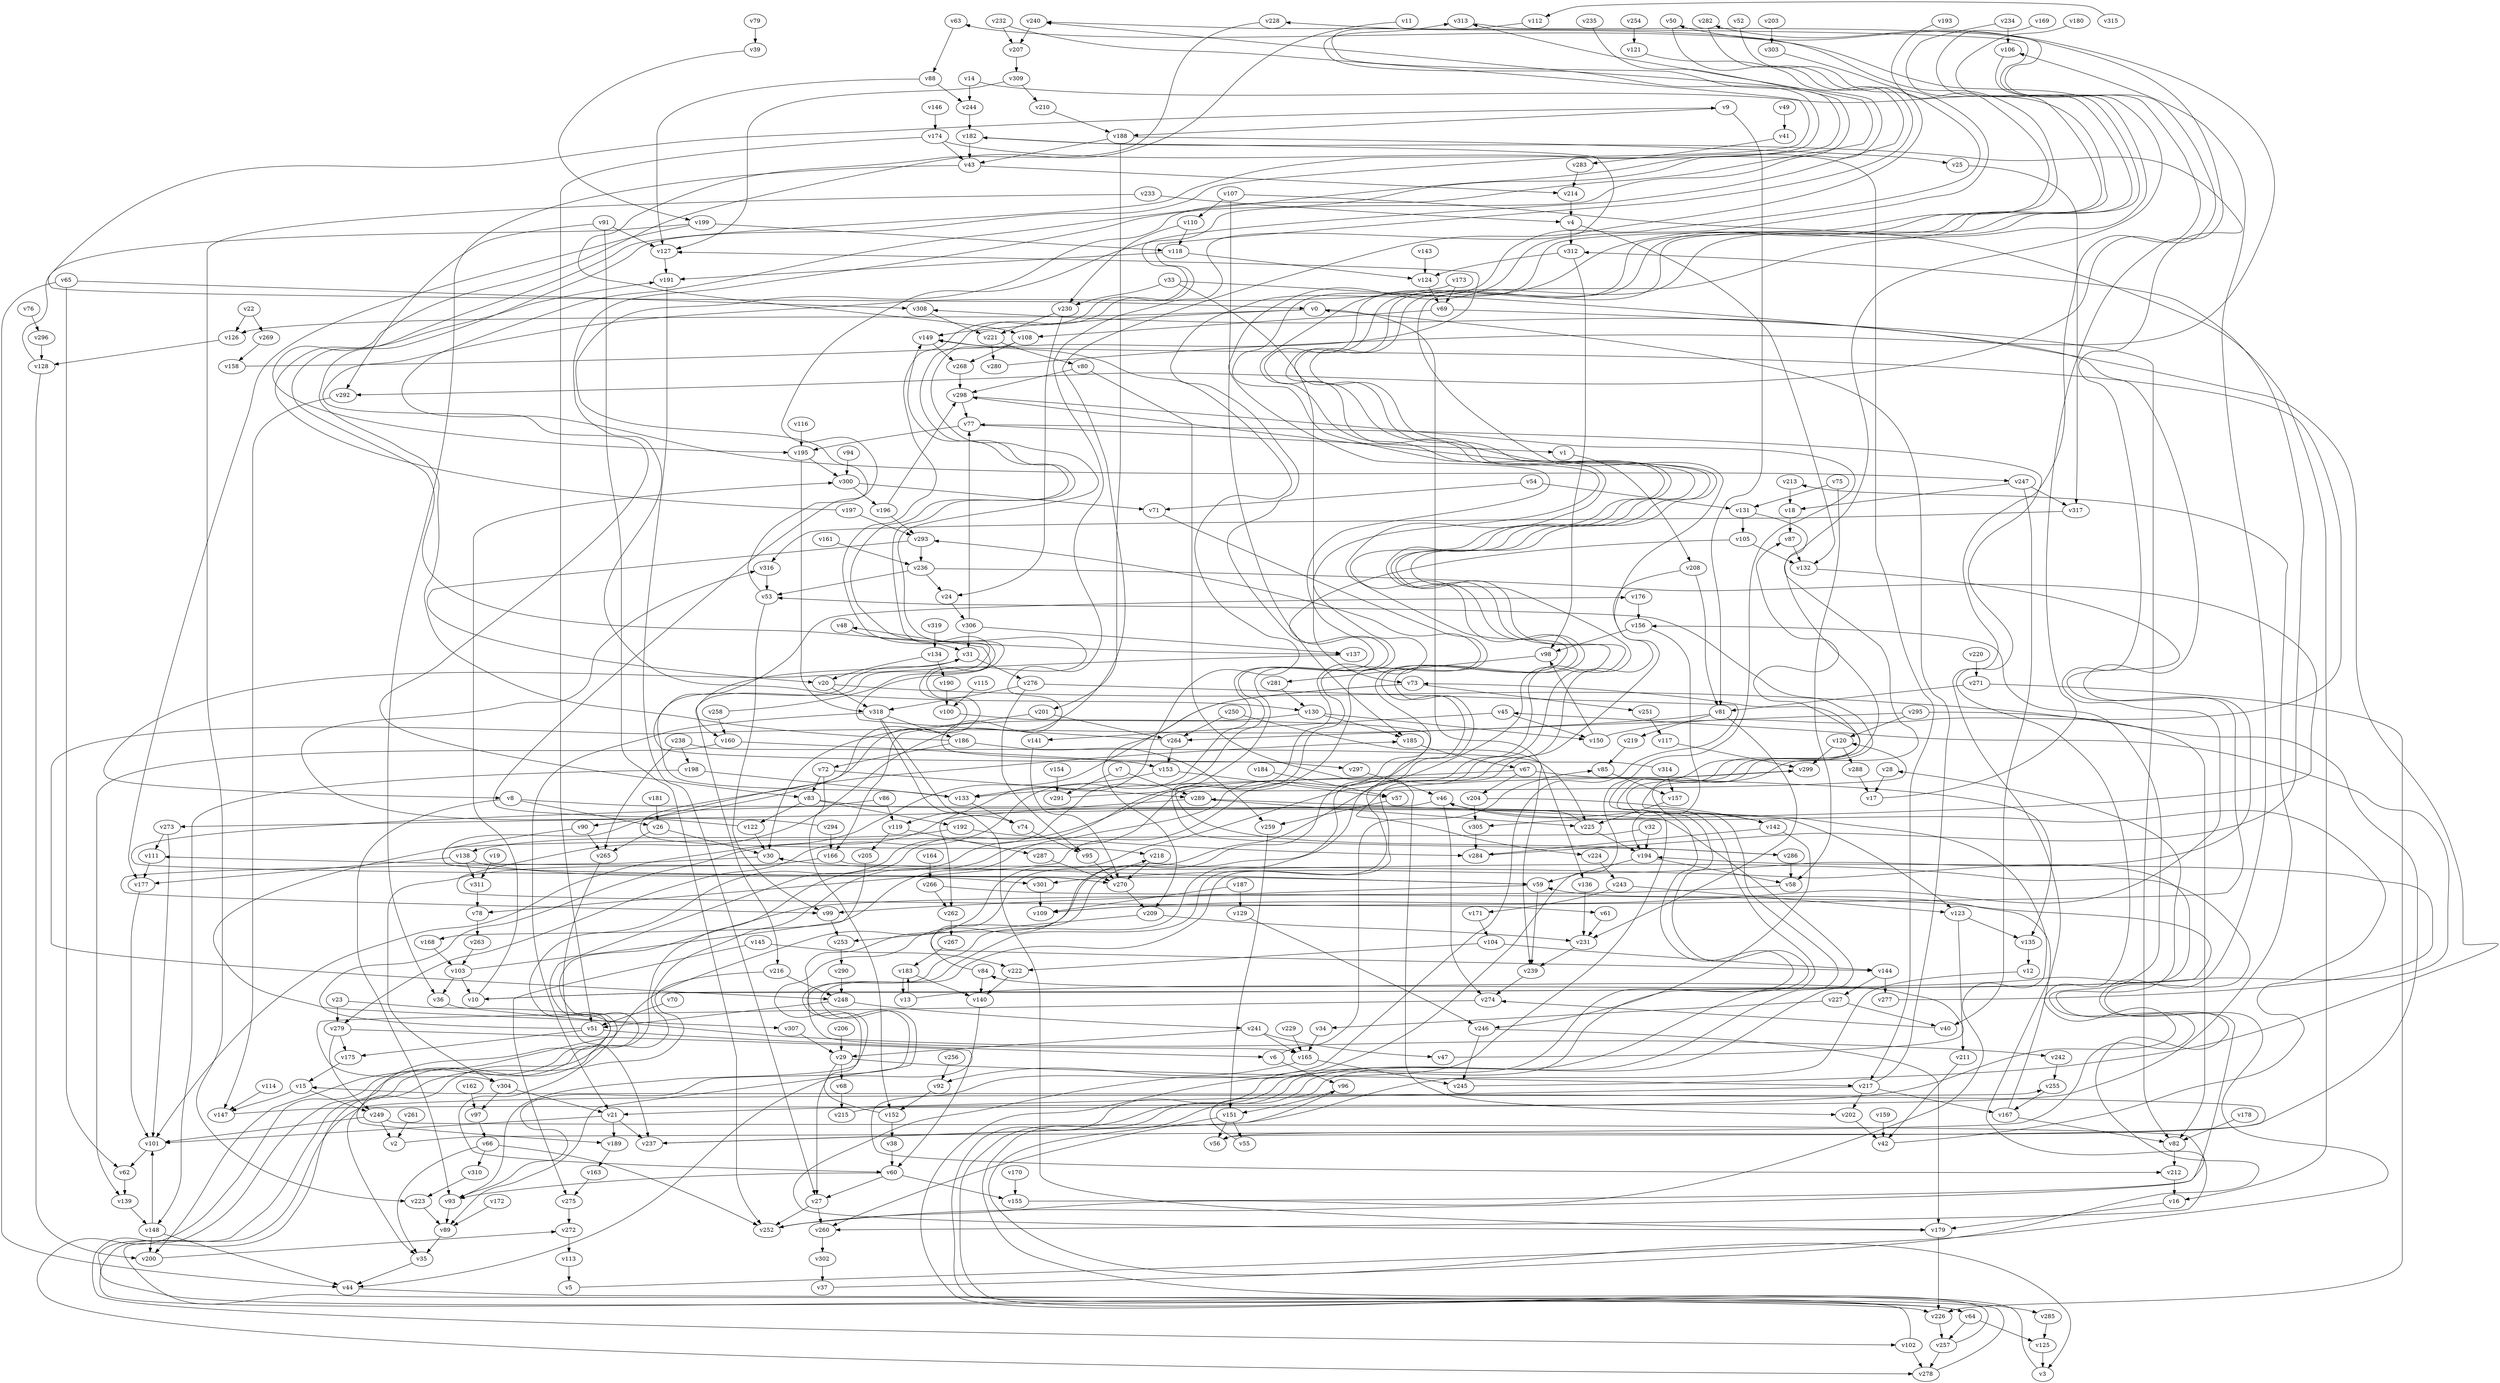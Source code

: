 // Benchmark game 473 - 320 vertices
// time_bound: 145
// targets: v36
digraph G {
    v0 [name="v0", player=0];
    v1 [name="v1", player=1];
    v2 [name="v2", player=1];
    v3 [name="v3", player=1];
    v4 [name="v4", player=0];
    v5 [name="v5", player=1];
    v6 [name="v6", player=0];
    v7 [name="v7", player=0];
    v8 [name="v8", player=1];
    v9 [name="v9", player=1];
    v10 [name="v10", player=0];
    v11 [name="v11", player=0];
    v12 [name="v12", player=1];
    v13 [name="v13", player=0];
    v14 [name="v14", player=0];
    v15 [name="v15", player=1];
    v16 [name="v16", player=1];
    v17 [name="v17", player=0];
    v18 [name="v18", player=0];
    v19 [name="v19", player=1];
    v20 [name="v20", player=1];
    v21 [name="v21", player=1];
    v22 [name="v22", player=0];
    v23 [name="v23", player=0];
    v24 [name="v24", player=1];
    v25 [name="v25", player=1];
    v26 [name="v26", player=0];
    v27 [name="v27", player=1];
    v28 [name="v28", player=1];
    v29 [name="v29", player=1];
    v30 [name="v30", player=1];
    v31 [name="v31", player=1];
    v32 [name="v32", player=0];
    v33 [name="v33", player=0];
    v34 [name="v34", player=0];
    v35 [name="v35", player=0];
    v36 [name="v36", player=1, target=1];
    v37 [name="v37", player=0];
    v38 [name="v38", player=0];
    v39 [name="v39", player=1];
    v40 [name="v40", player=0];
    v41 [name="v41", player=0];
    v42 [name="v42", player=0];
    v43 [name="v43", player=1];
    v44 [name="v44", player=1];
    v45 [name="v45", player=1];
    v46 [name="v46", player=0];
    v47 [name="v47", player=0];
    v48 [name="v48", player=1];
    v49 [name="v49", player=1];
    v50 [name="v50", player=0];
    v51 [name="v51", player=1];
    v52 [name="v52", player=0];
    v53 [name="v53", player=0];
    v54 [name="v54", player=1];
    v55 [name="v55", player=1];
    v56 [name="v56", player=0];
    v57 [name="v57", player=0];
    v58 [name="v58", player=1];
    v59 [name="v59", player=1];
    v60 [name="v60", player=1];
    v61 [name="v61", player=0];
    v62 [name="v62", player=1];
    v63 [name="v63", player=1];
    v64 [name="v64", player=0];
    v65 [name="v65", player=1];
    v66 [name="v66", player=0];
    v67 [name="v67", player=1];
    v68 [name="v68", player=0];
    v69 [name="v69", player=1];
    v70 [name="v70", player=0];
    v71 [name="v71", player=0];
    v72 [name="v72", player=1];
    v73 [name="v73", player=0];
    v74 [name="v74", player=1];
    v75 [name="v75", player=0];
    v76 [name="v76", player=0];
    v77 [name="v77", player=1];
    v78 [name="v78", player=0];
    v79 [name="v79", player=1];
    v80 [name="v80", player=0];
    v81 [name="v81", player=1];
    v82 [name="v82", player=0];
    v83 [name="v83", player=0];
    v84 [name="v84", player=0];
    v85 [name="v85", player=1];
    v86 [name="v86", player=1];
    v87 [name="v87", player=0];
    v88 [name="v88", player=1];
    v89 [name="v89", player=1];
    v90 [name="v90", player=0];
    v91 [name="v91", player=1];
    v92 [name="v92", player=1];
    v93 [name="v93", player=0];
    v94 [name="v94", player=0];
    v95 [name="v95", player=0];
    v96 [name="v96", player=1];
    v97 [name="v97", player=1];
    v98 [name="v98", player=0];
    v99 [name="v99", player=1];
    v100 [name="v100", player=1];
    v101 [name="v101", player=1];
    v102 [name="v102", player=0];
    v103 [name="v103", player=0];
    v104 [name="v104", player=1];
    v105 [name="v105", player=0];
    v106 [name="v106", player=1];
    v107 [name="v107", player=0];
    v108 [name="v108", player=0];
    v109 [name="v109", player=1];
    v110 [name="v110", player=1];
    v111 [name="v111", player=0];
    v112 [name="v112", player=1];
    v113 [name="v113", player=0];
    v114 [name="v114", player=0];
    v115 [name="v115", player=1];
    v116 [name="v116", player=0];
    v117 [name="v117", player=0];
    v118 [name="v118", player=0];
    v119 [name="v119", player=1];
    v120 [name="v120", player=0];
    v121 [name="v121", player=0];
    v122 [name="v122", player=0];
    v123 [name="v123", player=1];
    v124 [name="v124", player=0];
    v125 [name="v125", player=0];
    v126 [name="v126", player=1];
    v127 [name="v127", player=0];
    v128 [name="v128", player=1];
    v129 [name="v129", player=0];
    v130 [name="v130", player=1];
    v131 [name="v131", player=0];
    v132 [name="v132", player=1];
    v133 [name="v133", player=0];
    v134 [name="v134", player=1];
    v135 [name="v135", player=1];
    v136 [name="v136", player=0];
    v137 [name="v137", player=1];
    v138 [name="v138", player=1];
    v139 [name="v139", player=1];
    v140 [name="v140", player=0];
    v141 [name="v141", player=1];
    v142 [name="v142", player=1];
    v143 [name="v143", player=1];
    v144 [name="v144", player=0];
    v145 [name="v145", player=1];
    v146 [name="v146", player=1];
    v147 [name="v147", player=1];
    v148 [name="v148", player=0];
    v149 [name="v149", player=1];
    v150 [name="v150", player=1];
    v151 [name="v151", player=0];
    v152 [name="v152", player=0];
    v153 [name="v153", player=1];
    v154 [name="v154", player=1];
    v155 [name="v155", player=1];
    v156 [name="v156", player=1];
    v157 [name="v157", player=0];
    v158 [name="v158", player=0];
    v159 [name="v159", player=1];
    v160 [name="v160", player=1];
    v161 [name="v161", player=0];
    v162 [name="v162", player=1];
    v163 [name="v163", player=0];
    v164 [name="v164", player=0];
    v165 [name="v165", player=1];
    v166 [name="v166", player=1];
    v167 [name="v167", player=0];
    v168 [name="v168", player=0];
    v169 [name="v169", player=0];
    v170 [name="v170", player=0];
    v171 [name="v171", player=1];
    v172 [name="v172", player=1];
    v173 [name="v173", player=1];
    v174 [name="v174", player=0];
    v175 [name="v175", player=1];
    v176 [name="v176", player=0];
    v177 [name="v177", player=0];
    v178 [name="v178", player=0];
    v179 [name="v179", player=0];
    v180 [name="v180", player=1];
    v181 [name="v181", player=1];
    v182 [name="v182", player=0];
    v183 [name="v183", player=1];
    v184 [name="v184", player=0];
    v185 [name="v185", player=0];
    v186 [name="v186", player=1];
    v187 [name="v187", player=1];
    v188 [name="v188", player=0];
    v189 [name="v189", player=1];
    v190 [name="v190", player=1];
    v191 [name="v191", player=0];
    v192 [name="v192", player=1];
    v193 [name="v193", player=0];
    v194 [name="v194", player=0];
    v195 [name="v195", player=0];
    v196 [name="v196", player=1];
    v197 [name="v197", player=0];
    v198 [name="v198", player=0];
    v199 [name="v199", player=1];
    v200 [name="v200", player=0];
    v201 [name="v201", player=0];
    v202 [name="v202", player=0];
    v203 [name="v203", player=1];
    v204 [name="v204", player=0];
    v205 [name="v205", player=0];
    v206 [name="v206", player=0];
    v207 [name="v207", player=1];
    v208 [name="v208", player=0];
    v209 [name="v209", player=0];
    v210 [name="v210", player=1];
    v211 [name="v211", player=0];
    v212 [name="v212", player=1];
    v213 [name="v213", player=1];
    v214 [name="v214", player=1];
    v215 [name="v215", player=0];
    v216 [name="v216", player=0];
    v217 [name="v217", player=0];
    v218 [name="v218", player=1];
    v219 [name="v219", player=1];
    v220 [name="v220", player=1];
    v221 [name="v221", player=1];
    v222 [name="v222", player=1];
    v223 [name="v223", player=1];
    v224 [name="v224", player=0];
    v225 [name="v225", player=0];
    v226 [name="v226", player=1];
    v227 [name="v227", player=0];
    v228 [name="v228", player=1];
    v229 [name="v229", player=0];
    v230 [name="v230", player=1];
    v231 [name="v231", player=0];
    v232 [name="v232", player=1];
    v233 [name="v233", player=1];
    v234 [name="v234", player=1];
    v235 [name="v235", player=0];
    v236 [name="v236", player=0];
    v237 [name="v237", player=0];
    v238 [name="v238", player=1];
    v239 [name="v239", player=1];
    v240 [name="v240", player=0];
    v241 [name="v241", player=0];
    v242 [name="v242", player=0];
    v243 [name="v243", player=1];
    v244 [name="v244", player=1];
    v245 [name="v245", player=1];
    v246 [name="v246", player=0];
    v247 [name="v247", player=0];
    v248 [name="v248", player=0];
    v249 [name="v249", player=1];
    v250 [name="v250", player=1];
    v251 [name="v251", player=1];
    v252 [name="v252", player=0];
    v253 [name="v253", player=0];
    v254 [name="v254", player=0];
    v255 [name="v255", player=0];
    v256 [name="v256", player=0];
    v257 [name="v257", player=0];
    v258 [name="v258", player=0];
    v259 [name="v259", player=1];
    v260 [name="v260", player=1];
    v261 [name="v261", player=0];
    v262 [name="v262", player=1];
    v263 [name="v263", player=0];
    v264 [name="v264", player=1];
    v265 [name="v265", player=1];
    v266 [name="v266", player=0];
    v267 [name="v267", player=0];
    v268 [name="v268", player=1];
    v269 [name="v269", player=1];
    v270 [name="v270", player=1];
    v271 [name="v271", player=1];
    v272 [name="v272", player=0];
    v273 [name="v273", player=0];
    v274 [name="v274", player=1];
    v275 [name="v275", player=1];
    v276 [name="v276", player=0];
    v277 [name="v277", player=1];
    v278 [name="v278", player=1];
    v279 [name="v279", player=0];
    v280 [name="v280", player=0];
    v281 [name="v281", player=1];
    v282 [name="v282", player=0];
    v283 [name="v283", player=1];
    v284 [name="v284", player=1];
    v285 [name="v285", player=1];
    v286 [name="v286", player=1];
    v287 [name="v287", player=1];
    v288 [name="v288", player=1];
    v289 [name="v289", player=1];
    v290 [name="v290", player=0];
    v291 [name="v291", player=1];
    v292 [name="v292", player=1];
    v293 [name="v293", player=1];
    v294 [name="v294", player=1];
    v295 [name="v295", player=0];
    v296 [name="v296", player=1];
    v297 [name="v297", player=1];
    v298 [name="v298", player=1];
    v299 [name="v299", player=1];
    v300 [name="v300", player=1];
    v301 [name="v301", player=0];
    v302 [name="v302", player=0];
    v303 [name="v303", player=0];
    v304 [name="v304", player=1];
    v305 [name="v305", player=0];
    v306 [name="v306", player=0];
    v307 [name="v307", player=0];
    v308 [name="v308", player=1];
    v309 [name="v309", player=0];
    v310 [name="v310", player=1];
    v311 [name="v311", player=1];
    v312 [name="v312", player=1];
    v313 [name="v313", player=0];
    v314 [name="v314", player=0];
    v315 [name="v315", player=1];
    v316 [name="v316", player=1];
    v317 [name="v317", player=0];
    v318 [name="v318", player=0];
    v319 [name="v319", player=1];

    v0 -> v239;
    v1 -> v208;
    v2 -> v156 [constraint="t >= 2"];
    v3 -> v73 [constraint="t mod 4 == 1"];
    v4 -> v132;
    v5 -> v30 [constraint="t >= 4"];
    v6 -> v85;
    v7 -> v289;
    v8 -> v123 [constraint="t >= 4"];
    v9 -> v188;
    v10 -> v111 [constraint="t >= 3"];
    v11 -> v195 [constraint="t mod 3 == 2"];
    v12 -> v237 [constraint="t < 9"];
    v13 -> v45 [constraint="t < 10"];
    v14 -> v60 [constraint="t < 15"];
    v15 -> v249;
    v16 -> v179;
    v17 -> v282 [constraint="t < 15"];
    v18 -> v87;
    v19 -> v311;
    v20 -> v56 [constraint="t >= 2"];
    v21 -> v101 [constraint="t mod 3 == 2"];
    v22 -> v269;
    v23 -> v35 [constraint="t >= 2"];
    v24 -> v306;
    v25 -> v317;
    v26 -> v30;
    v27 -> v252;
    v28 -> v17;
    v29 -> v68;
    v30 -> v99 [constraint="t < 7"];
    v31 -> v216;
    v32 -> v270 [constraint="t < 7"];
    v33 -> v301 [constraint="t < 7"];
    v34 -> v165;
    v35 -> v44;
    v36 -> v242 [constraint="t >= 5"];
    v37 -> v28 [constraint="t >= 2"];
    v38 -> v60;
    v39 -> v199 [constraint="t mod 4 == 2"];
    v40 -> v274 [constraint="t < 10"];
    v41 -> v283;
    v42 -> v46 [constraint="t mod 2 == 1"];
    v43 -> v36;
    v44 -> v226;
    v45 -> v141;
    v46 -> v273;
    v47 -> v84 [constraint="t mod 2 == 1"];
    v48 -> v31;
    v49 -> v41;
    v50 -> v218 [constraint="t < 5"];
    v51 -> v149 [constraint="t mod 4 == 0"];
    v52 -> v279 [constraint="t mod 4 == 1"];
    v53 -> v313 [constraint="t mod 2 == 1"];
    v54 -> v131;
    v55 -> v289 [constraint="t < 13"];
    v56 -> v15 [constraint="t < 13"];
    v57 -> v259;
    v58 -> v278 [constraint="t >= 5"];
    v59 -> v239;
    v60 -> v93;
    v61 -> v231;
    v62 -> v139;
    v63 -> v88 [constraint="t >= 5"];
    v64 -> v255 [constraint="t < 15"];
    v65 -> v44;
    v66 -> v35 [constraint="t mod 4 == 0"];
    v67 -> v133;
    v68 -> v215;
    v69 -> v82;
    v70 -> v51;
    v71 -> v102 [constraint="t mod 5 == 4"];
    v72 -> v83;
    v73 -> v101 [constraint="t >= 3"];
    v74 -> v95;
    v75 -> v58;
    v76 -> v296;
    v77 -> v195;
    v78 -> v263;
    v79 -> v39;
    v80 -> v298;
    v81 -> v248 [constraint="t >= 5"];
    v82 -> v212;
    v83 -> v252 [constraint="t < 8"];
    v84 -> v298 [constraint="t >= 4"];
    v85 -> v157;
    v86 -> v59 [constraint="t >= 1"];
    v87 -> v132;
    v88 -> v244;
    v89 -> v35;
    v90 -> v307 [constraint="t >= 4"];
    v91 -> v252;
    v92 -> v152;
    v93 -> v63 [constraint="t mod 3 == 1"];
    v94 -> v300;
    v95 -> v270;
    v96 -> v151;
    v97 -> v66;
    v98 -> v281;
    v99 -> v253;
    v100 -> v144 [constraint="t mod 2 == 1"];
    v101 -> v62;
    v102 -> v299 [constraint="t < 9"];
    v103 -> v228 [constraint="t >= 2"];
    v104 -> v222;
    v105 -> v189 [constraint="t < 15"];
    v106 -> v285 [constraint="t >= 2"];
    v107 -> v185;
    v108 -> v90 [constraint="t mod 3 == 1"];
    v109 -> v182 [constraint="t >= 3"];
    v110 -> v230;
    v111 -> v177;
    v112 -> v247 [constraint="t < 9"];
    v113 -> v5;
    v114 -> v147;
    v115 -> v100;
    v116 -> v195;
    v117 -> v299;
    v118 -> v191;
    v119 -> v287;
    v120 -> v288;
    v121 -> v160 [constraint="t mod 5 == 3"];
    v122 -> v316 [constraint="t mod 3 == 1"];
    v123 -> v211;
    v124 -> v69;
    v125 -> v3;
    v126 -> v128;
    v127 -> v191;
    v128 -> v9 [constraint="t mod 3 == 2"];
    v129 -> v246;
    v130 -> v30;
    v131 -> v3 [constraint="t < 5"];
    v132 -> v109 [constraint="t >= 1"];
    v133 -> v31 [constraint="t >= 5"];
    v134 -> v190;
    v135 -> v12;
    v136 -> v231;
    v137 -> v8 [constraint="t < 10"];
    v138 -> v301;
    v139 -> v148;
    v140 -> v60;
    v141 -> v270;
    v142 -> v246;
    v143 -> v124;
    v144 -> v277;
    v145 -> v275;
    v146 -> v174;
    v147 -> v77 [constraint="t < 6"];
    v148 -> v200;
    v149 -> v268;
    v150 -> v149 [constraint="t >= 5"];
    v151 -> v55;
    v152 -> v218 [constraint="t mod 2 == 1"];
    v153 -> v133;
    v154 -> v291;
    v155 -> v106 [constraint="t >= 3"];
    v156 -> v194;
    v157 -> v225;
    v158 -> v127 [constraint="t mod 2 == 0"];
    v159 -> v42;
    v160 -> v153;
    v161 -> v236;
    v162 -> v97;
    v163 -> v275;
    v164 -> v266;
    v165 -> v92;
    v166 -> v304;
    v167 -> v59;
    v168 -> v103;
    v169 -> v165 [constraint="t >= 3"];
    v170 -> v155;
    v171 -> v104;
    v172 -> v89;
    v173 -> v83 [constraint="t >= 1"];
    v174 -> v43;
    v175 -> v15;
    v176 -> v156;
    v177 -> v101;
    v178 -> v82;
    v179 -> v226;
    v180 -> v89 [constraint="t >= 2"];
    v181 -> v26;
    v182 -> v297 [constraint="t >= 5"];
    v183 -> v140;
    v184 -> v57;
    v185 -> v67;
    v186 -> v313 [constraint="t < 12"];
    v187 -> v129;
    v188 -> v43;
    v189 -> v163;
    v190 -> v100;
    v191 -> v27;
    v192 -> v138;
    v193 -> v286 [constraint="t mod 3 == 1"];
    v194 -> v59;
    v195 -> v300;
    v196 -> v293;
    v197 -> v191 [constraint="t < 12"];
    v198 -> v148;
    v199 -> v0 [constraint="t mod 3 == 0"];
    v200 -> v272 [constraint="t >= 3"];
    v201 -> v166;
    v202 -> v42;
    v203 -> v303;
    v204 -> v142 [constraint="t mod 3 == 0"];
    v205 -> v168 [constraint="t mod 4 == 2"];
    v206 -> v29;
    v207 -> v309;
    v208 -> v93 [constraint="t >= 2"];
    v209 -> v253;
    v210 -> v188;
    v211 -> v42;
    v212 -> v16;
    v213 -> v18;
    v214 -> v4;
    v215 -> v213 [constraint="t < 12"];
    v216 -> v64 [constraint="t mod 5 == 1"];
    v217 -> v202;
    v218 -> v270;
    v219 -> v85;
    v220 -> v271;
    v221 -> v80;
    v222 -> v140;
    v223 -> v89;
    v224 -> v243;
    v225 -> v119 [constraint="t >= 4"];
    v226 -> v257;
    v227 -> v40;
    v228 -> v108 [constraint="t mod 3 == 2"];
    v229 -> v165;
    v230 -> v24;
    v231 -> v239;
    v232 -> v137 [constraint="t >= 2"];
    v233 -> v4;
    v234 -> v78 [constraint="t >= 5"];
    v235 -> v130 [constraint="t mod 2 == 1"];
    v236 -> v305 [constraint="t >= 1"];
    v237 -> v96 [constraint="t >= 5"];
    v238 -> v225;
    v239 -> v274;
    v240 -> v207;
    v241 -> v165;
    v242 -> v255;
    v243 -> v123;
    v244 -> v182;
    v245 -> v308 [constraint="t < 10"];
    v246 -> v245;
    v247 -> v40;
    v248 -> v241;
    v249 -> v260 [constraint="t >= 4"];
    v250 -> v136;
    v251 -> v117;
    v252 -> v240 [constraint="t mod 2 == 0"];
    v253 -> v290;
    v254 -> v121;
    v255 -> v167;
    v256 -> v92;
    v257 -> v87 [constraint="t mod 2 == 1"];
    v258 -> v149 [constraint="t < 13"];
    v259 -> v151;
    v260 -> v302;
    v261 -> v2;
    v262 -> v267;
    v263 -> v103;
    v264 -> v48 [constraint="t >= 4"];
    v265 -> v237;
    v266 -> v10 [constraint="t < 15"];
    v267 -> v183;
    v268 -> v298;
    v269 -> v158;
    v270 -> v185 [constraint="t mod 2 == 0"];
    v271 -> v226;
    v272 -> v113;
    v273 -> v111;
    v274 -> v304 [constraint="t >= 1"];
    v275 -> v272;
    v276 -> v212 [constraint="t >= 2"];
    v277 -> v194 [constraint="t < 13"];
    v278 -> v53 [constraint="t >= 5"];
    v279 -> v44 [constraint="t >= 4"];
    v280 -> v50 [constraint="t mod 3 == 1"];
    v281 -> v130;
    v282 -> v61 [constraint="t mod 2 == 1"];
    v283 -> v214;
    v284 -> v312 [constraint="t >= 3"];
    v285 -> v125;
    v286 -> v293 [constraint="t < 14"];
    v287 -> v270;
    v288 -> v17;
    v289 -> v262;
    v290 -> v248;
    v291 -> v120 [constraint="t mod 5 == 4"];
    v292 -> v147;
    v293 -> v20 [constraint="t mod 2 == 0"];
    v294 -> v240 [constraint="t mod 5 == 3"];
    v295 -> v120;
    v296 -> v128;
    v297 -> v46;
    v298 -> v179 [constraint="t >= 5"];
    v299 -> v224 [constraint="t < 11"];
    v300 -> v71;
    v301 -> v109;
    v302 -> v37;
    v303 -> v200 [constraint="t mod 5 == 2"];
    v304 -> v21;
    v305 -> v284;
    v306 -> v77;
    v307 -> v29;
    v308 -> v221;
    v309 -> v127;
    v310 -> v223;
    v311 -> v78;
    v312 -> v98;
    v313 -> v292 [constraint="t mod 5 == 3"];
    v314 -> v176 [constraint="t >= 2"];
    v315 -> v112 [constraint="t < 6"];
    v316 -> v53;
    v317 -> v316 [constraint="t >= 1"];
    v318 -> v74;
    v319 -> v134;
    v221 -> v280;
    v243 -> v171;
    v45 -> v150;
    v318 -> v21;
    v247 -> v317;
    v20 -> v318;
    v167 -> v82;
    v103 -> v36;
    v306 -> v31;
    v249 -> v101;
    v304 -> v97;
    v250 -> v264;
    v318 -> v179;
    v102 -> v278;
    v21 -> v189;
    v104 -> v144;
    v151 -> v260;
    v236 -> v53;
    v227 -> v34;
    v81 -> v231;
    v88 -> v127;
    v123 -> v135;
    v31 -> v276;
    v122 -> v30;
    v4 -> v312;
    v199 -> v177;
    v232 -> v207;
    v293 -> v236;
    v138 -> v311;
    v33 -> v73;
    v67 -> v204;
    v107 -> v16;
    v174 -> v51;
    v64 -> v125;
    v188 -> v25;
    v153 -> v57;
    v60 -> v155;
    v67 -> v135;
    v138 -> v177;
    v130 -> v185;
    v186 -> v259;
    v66 -> v252;
    v53 -> v99;
    v152 -> v38;
    v238 -> v265;
    v29 -> v217;
    v110 -> v118;
    v289 -> v225;
    v15 -> v147;
    v128 -> v200;
    v174 -> v217;
    v81 -> v219;
    v80 -> v202;
    v148 -> v44;
    v93 -> v89;
    v91 -> v292;
    v8 -> v26;
    v279 -> v175;
    v314 -> v157;
    v69 -> v108;
    v142 -> v284;
    v208 -> v81;
    v72 -> v289;
    v133 -> v74;
    v118 -> v124;
    v131 -> v105;
    v238 -> v198;
    v151 -> v56;
    v318 -> v186;
    v10 -> v300;
    v248 -> v51;
    v9 -> v81;
    v192 -> v284;
    v183 -> v13;
    v90 -> v265;
    v6 -> v96;
    v75 -> v131;
    v91 -> v127;
    v165 -> v245;
    v295 -> v264;
    v73 -> v251;
    v84 -> v140;
    v105 -> v132;
    v14 -> v244;
    v26 -> v265;
    v209 -> v231;
    v264 -> v153;
    v156 -> v98;
    v198 -> v133;
    v13 -> v183;
    v0 -> v126;
    v21 -> v237;
    v258 -> v160;
    v46 -> v142;
    v86 -> v119;
    v23 -> v279;
    v65 -> v62;
    v27 -> v260;
    v241 -> v47;
    v77 -> v1;
    v276 -> v318;
    v225 -> v194;
    v196 -> v298;
    v72 -> v152;
    v150 -> v98;
    v286 -> v58;
    v217 -> v21;
    v186 -> v72;
    v148 -> v101;
    v230 -> v221;
    v32 -> v194;
    v107 -> v110;
    v187 -> v109;
    v65 -> v308;
    v204 -> v305;
    v309 -> v210;
    v54 -> v71;
    v201 -> v264;
    v241 -> v29;
    v294 -> v166;
    v247 -> v18;
    v83 -> v192;
    v160 -> v139;
    v64 -> v257;
    v173 -> v69;
    v66 -> v310;
    v108 -> v268;
    v246 -> v179;
    v22 -> v126;
    v216 -> v248;
    v234 -> v106;
    v273 -> v101;
    v300 -> v196;
    v197 -> v293;
    v195 -> v318;
    v29 -> v27;
    v134 -> v20;
    v60 -> v27;
    v257 -> v278;
    v266 -> v262;
    v249 -> v2;
    v217 -> v0;
    v298 -> v77;
    v103 -> v10;
    v59 -> v99;
    v295 -> v82;
    v276 -> v95;
    v236 -> v24;
    v144 -> v227;
    v0 -> v149;
    v188 -> v201;
    v199 -> v118;
    v271 -> v81;
    v83 -> v122;
    v166 -> v59;
    v8 -> v93;
    v145 -> v222;
    v120 -> v299;
    v51 -> v6;
    v51 -> v175;
    v217 -> v167;
    v270 -> v209;
    v279 -> v249;
    v233 -> v223;
    v194 -> v58;
    v33 -> v230;
    v73 -> v209;
    v182 -> v43;
    v46 -> v274;
    v43 -> v214;
    v306 -> v137;
    v119 -> v205;
    v7 -> v291;
    v312 -> v124;
    v130 -> v150;
}
